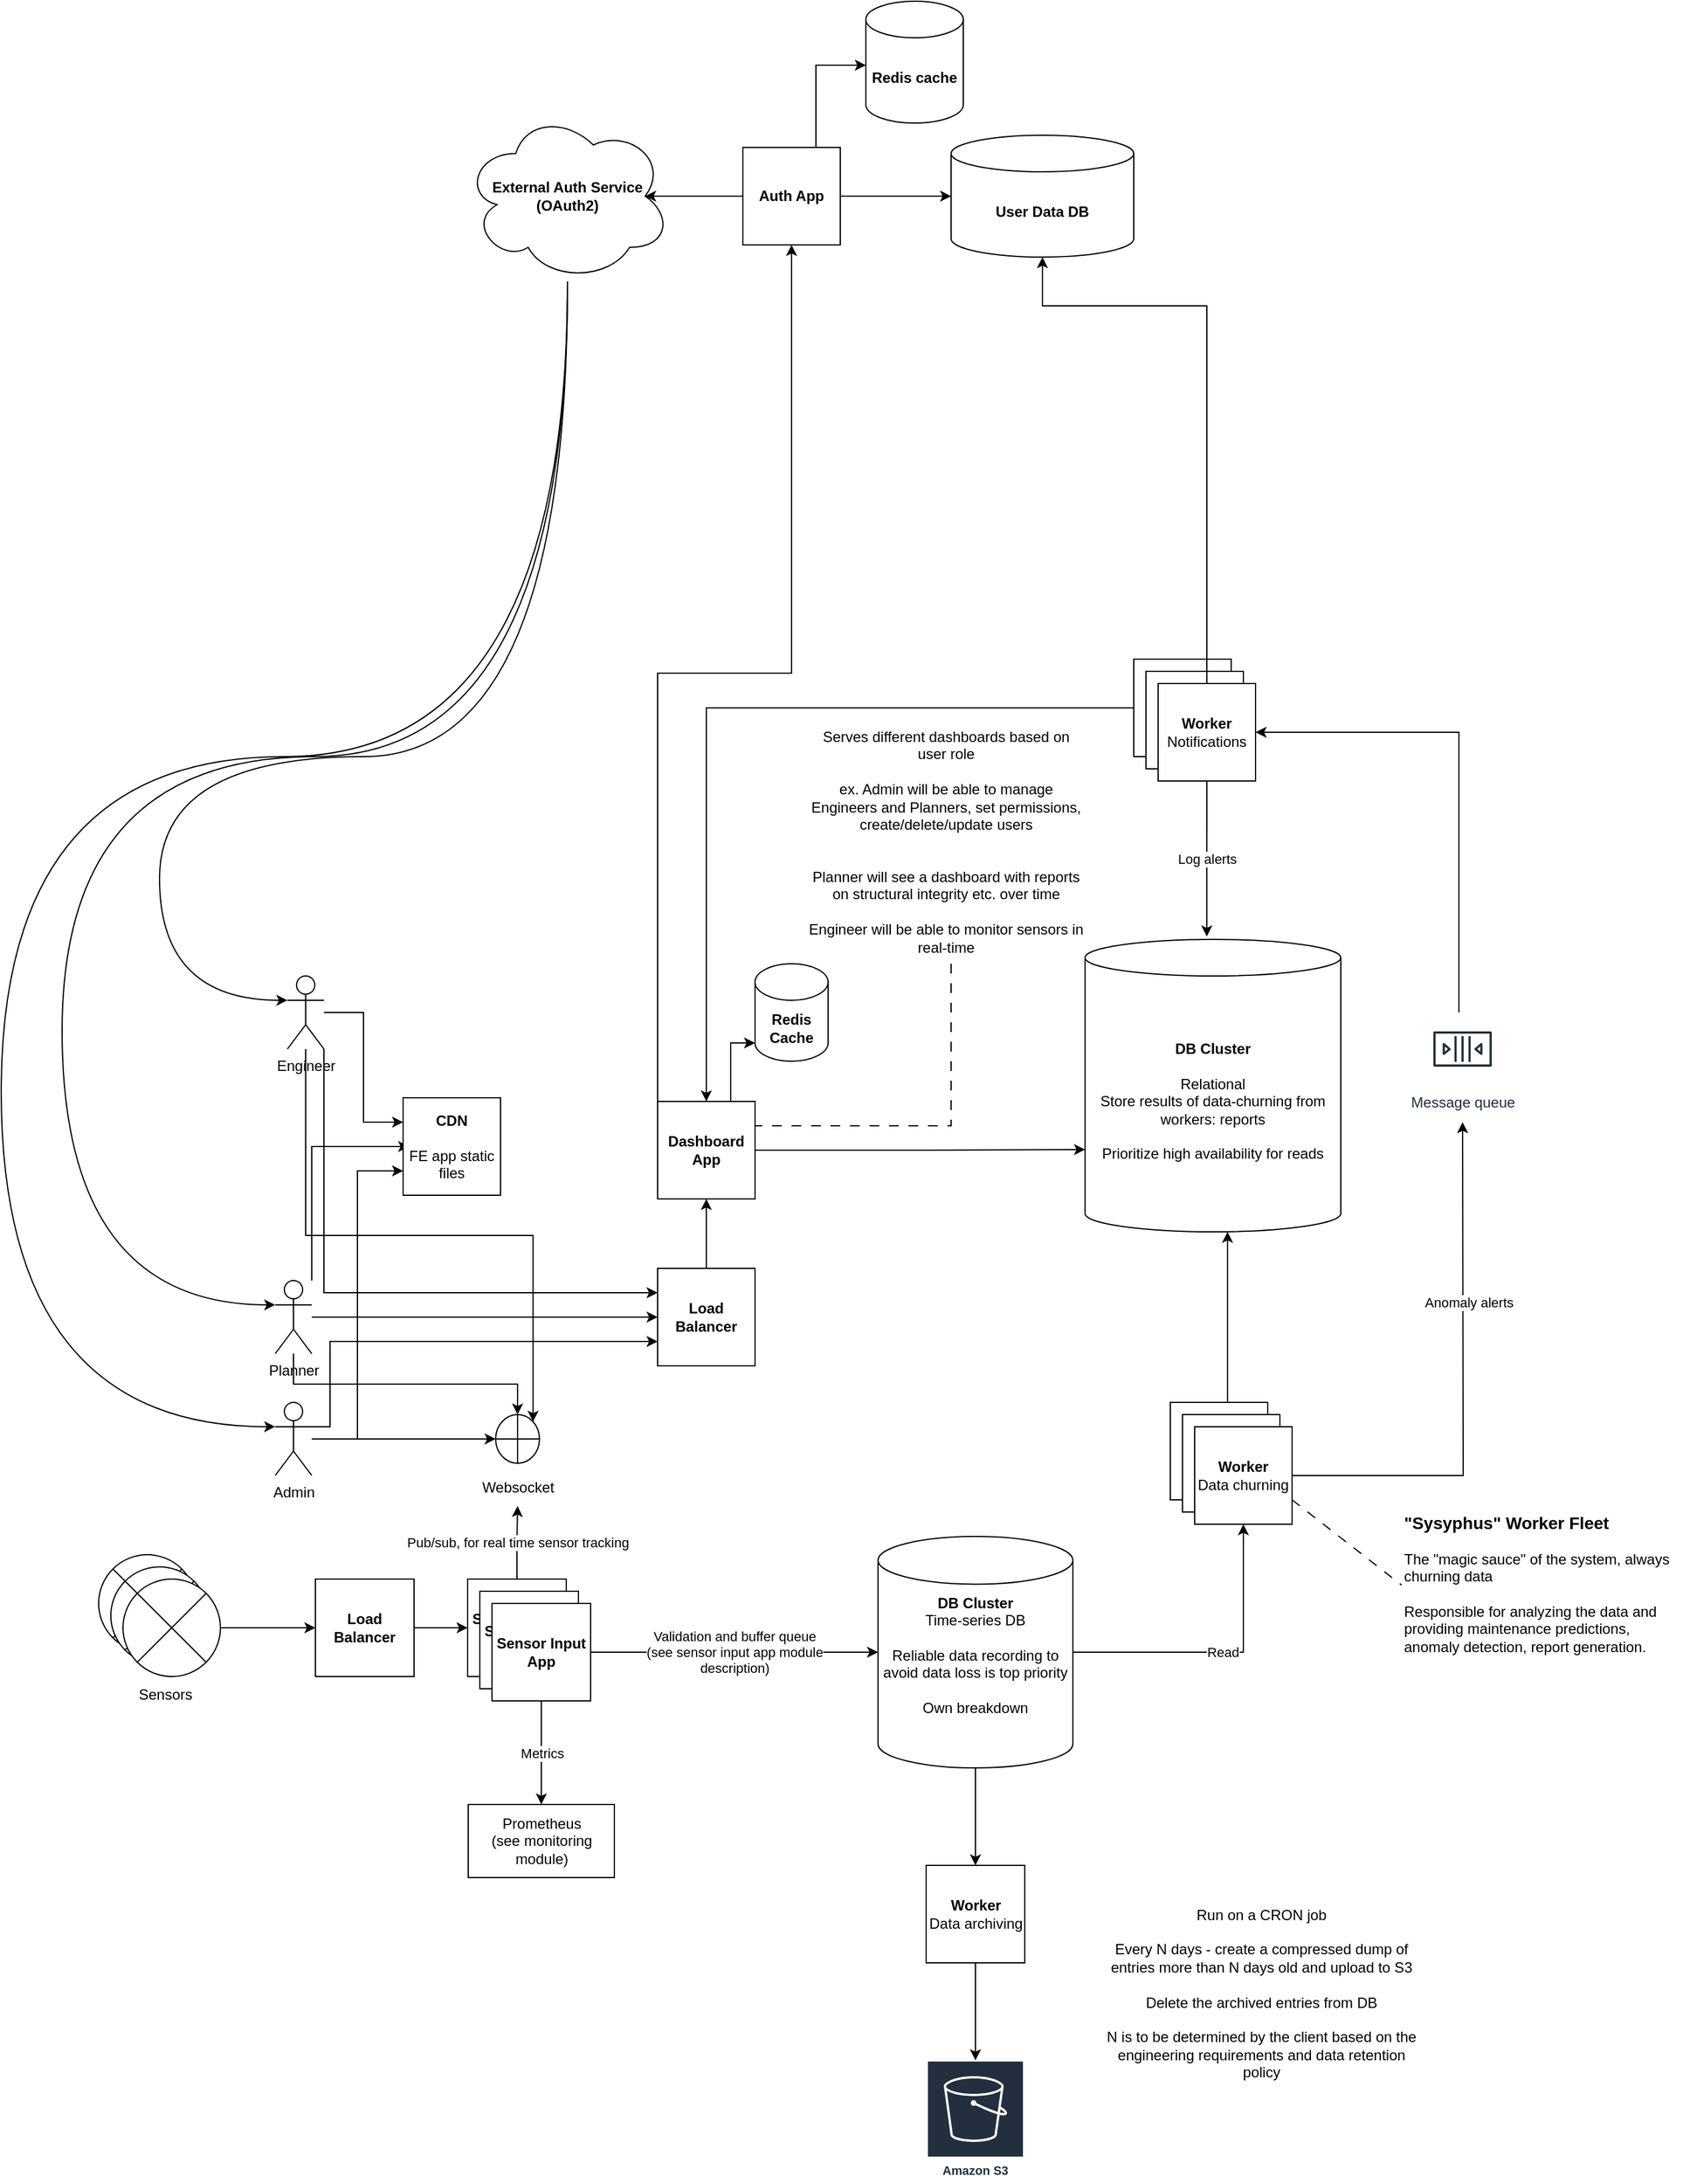 <mxfile version="26.0.8">
  <diagram name="Page-1" id="T7-2kkc5fTMEt4OdFops">
    <mxGraphModel dx="1642" dy="1595" grid="1" gridSize="10" guides="1" tooltips="1" connect="1" arrows="1" fold="1" page="0" pageScale="1" pageWidth="850" pageHeight="1100" math="0" shadow="0">
      <root>
        <mxCell id="0" />
        <mxCell id="1" parent="0" />
        <mxCell id="Ek_r109Na2GJmbcFJiNA-13" style="edgeStyle=orthogonalEdgeStyle;rounded=0;orthogonalLoop=1;jettySize=auto;html=1;entryX=0;entryY=0.5;entryDx=0;entryDy=0;" parent="1" edge="1">
          <mxGeometry relative="1" as="geometry">
            <mxPoint x="105" y="320" as="sourcePoint" />
            <mxPoint x="185" y="210" as="targetPoint" />
            <Array as="points">
              <mxPoint x="105" y="210" />
            </Array>
          </mxGeometry>
        </mxCell>
        <mxCell id="Ek_r109Na2GJmbcFJiNA-93" style="edgeStyle=orthogonalEdgeStyle;rounded=0;orthogonalLoop=1;jettySize=auto;html=1;entryX=0;entryY=0.5;entryDx=0;entryDy=0;" parent="1" source="Ek_r109Na2GJmbcFJiNA-1" target="Ek_r109Na2GJmbcFJiNA-92" edge="1">
          <mxGeometry relative="1" as="geometry" />
        </mxCell>
        <mxCell id="QX9uLB6ceYBl45-aGuLl-9" style="edgeStyle=elbowEdgeStyle;rounded=0;orthogonalLoop=1;jettySize=auto;elbow=vertical;html=1;entryX=0.5;entryY=0;entryDx=0;entryDy=0;" edge="1" parent="1" source="Ek_r109Na2GJmbcFJiNA-1" target="Ek_r109Na2GJmbcFJiNA-105">
          <mxGeometry relative="1" as="geometry" />
        </mxCell>
        <mxCell id="Ek_r109Na2GJmbcFJiNA-1" value="Planner" style="shape=umlActor;verticalLabelPosition=bottom;verticalAlign=top;html=1;outlineConnect=0;" parent="1" vertex="1">
          <mxGeometry x="75" y="320" width="30" height="60" as="geometry" />
        </mxCell>
        <mxCell id="Ek_r109Na2GJmbcFJiNA-5" value="" style="shape=sumEllipse;perimeter=ellipsePerimeter;whiteSpace=wrap;html=1;backgroundOutline=1;" parent="1" vertex="1">
          <mxGeometry x="-70" y="545" width="80" height="80" as="geometry" />
        </mxCell>
        <mxCell id="Ek_r109Na2GJmbcFJiNA-7" value="&lt;div&gt;&lt;b&gt;CDN&lt;/b&gt;&lt;/div&gt;&lt;div&gt;&lt;br&gt;&lt;/div&gt;&lt;div&gt;FE app static files&lt;br&gt;&lt;/div&gt;" style="whiteSpace=wrap;html=1;aspect=fixed;" parent="1" vertex="1">
          <mxGeometry x="180" y="170" width="80" height="80" as="geometry" />
        </mxCell>
        <mxCell id="Sgh43r2_wWoXZTdD6Gii-9" style="edgeStyle=orthogonalEdgeStyle;rounded=0;orthogonalLoop=1;jettySize=auto;html=1;exitX=0;exitY=0;exitDx=0;exitDy=0;entryX=0.5;entryY=1;entryDx=0;entryDy=0;" parent="1" source="Ek_r109Na2GJmbcFJiNA-8" target="Sgh43r2_wWoXZTdD6Gii-7" edge="1">
          <mxGeometry relative="1" as="geometry" />
        </mxCell>
        <mxCell id="Ek_r109Na2GJmbcFJiNA-8" value="&lt;div&gt;&lt;b&gt;Dashboard&lt;/b&gt;&lt;/div&gt;&lt;div&gt;&lt;b&gt;App&lt;br&gt;&lt;/b&gt;&lt;/div&gt;" style="whiteSpace=wrap;html=1;aspect=fixed;" parent="1" vertex="1">
          <mxGeometry x="389" y="173" width="80" height="80" as="geometry" />
        </mxCell>
        <mxCell id="QX9uLB6ceYBl45-aGuLl-4" value="Pub/sub, for real time sensor tracking" style="edgeStyle=orthogonalEdgeStyle;rounded=0;orthogonalLoop=1;jettySize=auto;html=1;" edge="1" parent="1" source="Ek_r109Na2GJmbcFJiNA-9" target="Ek_r109Na2GJmbcFJiNA-106">
          <mxGeometry relative="1" as="geometry" />
        </mxCell>
        <mxCell id="Ek_r109Na2GJmbcFJiNA-9" value="&lt;div&gt;&lt;b&gt;Sensor Input &lt;br&gt;&lt;/b&gt;&lt;/div&gt;&lt;div&gt;&lt;b&gt;App&lt;br&gt;&lt;/b&gt;&lt;/div&gt;" style="whiteSpace=wrap;html=1;aspect=fixed;" parent="1" vertex="1">
          <mxGeometry x="233" y="565" width="81" height="80" as="geometry" />
        </mxCell>
        <mxCell id="Ek_r109Na2GJmbcFJiNA-18" style="edgeStyle=orthogonalEdgeStyle;rounded=0;orthogonalLoop=1;jettySize=auto;html=1;entryX=0;entryY=0.5;entryDx=0;entryDy=0;" parent="1" source="Ek_r109Na2GJmbcFJiNA-14" target="Ek_r109Na2GJmbcFJiNA-9" edge="1">
          <mxGeometry relative="1" as="geometry" />
        </mxCell>
        <mxCell id="Ek_r109Na2GJmbcFJiNA-14" value="&lt;div&gt;&lt;b&gt;Load Balancer&lt;/b&gt;&lt;/div&gt;" style="whiteSpace=wrap;html=1;aspect=fixed;" parent="1" vertex="1">
          <mxGeometry x="108" y="565" width="81" height="80" as="geometry" />
        </mxCell>
        <mxCell id="Ek_r109Na2GJmbcFJiNA-16" value="&lt;div&gt;&lt;b&gt;Sensor Input &lt;br&gt;&lt;/b&gt;&lt;/div&gt;&lt;div&gt;&lt;b&gt;App&lt;br&gt;&lt;/b&gt;&lt;/div&gt;" style="whiteSpace=wrap;html=1;aspect=fixed;" parent="1" vertex="1">
          <mxGeometry x="243" y="575" width="81" height="80" as="geometry" />
        </mxCell>
        <mxCell id="QX9uLB6ceYBl45-aGuLl-3" value="Metrics" style="edgeStyle=orthogonalEdgeStyle;rounded=0;orthogonalLoop=1;jettySize=auto;html=1;entryX=0.5;entryY=0;entryDx=0;entryDy=0;" edge="1" parent="1" source="Ek_r109Na2GJmbcFJiNA-17" target="QX9uLB6ceYBl45-aGuLl-2">
          <mxGeometry relative="1" as="geometry" />
        </mxCell>
        <mxCell id="Ek_r109Na2GJmbcFJiNA-17" value="&lt;div&gt;&lt;b&gt;Sensor Input &lt;br&gt;&lt;/b&gt;&lt;/div&gt;&lt;div&gt;&lt;b&gt;App&lt;br&gt;&lt;/b&gt;&lt;/div&gt;" style="whiteSpace=wrap;html=1;aspect=fixed;" parent="1" vertex="1">
          <mxGeometry x="253" y="585" width="81" height="80" as="geometry" />
        </mxCell>
        <mxCell id="Ek_r109Na2GJmbcFJiNA-19" value="Sensors" style="text;html=1;align=center;verticalAlign=middle;whiteSpace=wrap;rounded=0;" parent="1" vertex="1">
          <mxGeometry x="-45" y="645" width="60" height="30" as="geometry" />
        </mxCell>
        <mxCell id="Ek_r109Na2GJmbcFJiNA-20" value="" style="shape=sumEllipse;perimeter=ellipsePerimeter;whiteSpace=wrap;html=1;backgroundOutline=1;" parent="1" vertex="1">
          <mxGeometry x="-60" y="555" width="80" height="80" as="geometry" />
        </mxCell>
        <mxCell id="Ek_r109Na2GJmbcFJiNA-22" value="" style="edgeStyle=orthogonalEdgeStyle;rounded=0;orthogonalLoop=1;jettySize=auto;html=1;" parent="1" source="Ek_r109Na2GJmbcFJiNA-21" target="Ek_r109Na2GJmbcFJiNA-14" edge="1">
          <mxGeometry relative="1" as="geometry" />
        </mxCell>
        <mxCell id="Ek_r109Na2GJmbcFJiNA-21" value="" style="shape=sumEllipse;perimeter=ellipsePerimeter;whiteSpace=wrap;html=1;backgroundOutline=1;" parent="1" vertex="1">
          <mxGeometry x="-50" y="565" width="80" height="80" as="geometry" />
        </mxCell>
        <mxCell id="Ek_r109Na2GJmbcFJiNA-35" value="Read" style="edgeStyle=orthogonalEdgeStyle;rounded=0;orthogonalLoop=1;jettySize=auto;html=1;exitX=1;exitY=0.5;exitDx=0;exitDy=0;exitPerimeter=0;entryX=0.5;entryY=1;entryDx=0;entryDy=0;" parent="1" source="Ek_r109Na2GJmbcFJiNA-27" target="Ek_r109Na2GJmbcFJiNA-34" edge="1">
          <mxGeometry relative="1" as="geometry" />
        </mxCell>
        <mxCell id="Ek_r109Na2GJmbcFJiNA-83" style="edgeStyle=orthogonalEdgeStyle;rounded=0;orthogonalLoop=1;jettySize=auto;html=1;exitX=0.5;exitY=1;exitDx=0;exitDy=0;exitPerimeter=0;entryX=0.5;entryY=0;entryDx=0;entryDy=0;" parent="1" source="Ek_r109Na2GJmbcFJiNA-27" target="Ek_r109Na2GJmbcFJiNA-81" edge="1">
          <mxGeometry relative="1" as="geometry" />
        </mxCell>
        <mxCell id="Ek_r109Na2GJmbcFJiNA-27" value="&lt;div&gt;&lt;b&gt;DB Cluster&lt;/b&gt;&lt;/div&gt;&lt;div&gt;Time-series DB&lt;/div&gt;&lt;div&gt;&lt;br&gt;&lt;/div&gt;&lt;div&gt;Reliable data recording to avoid data loss is top priority&lt;br&gt;&lt;/div&gt;&lt;div&gt;&lt;br&gt;&lt;/div&gt;&lt;div&gt;Own breakdown&lt;br&gt;&lt;/div&gt;&lt;div&gt;&lt;br&gt;&lt;/div&gt;&lt;div&gt;&lt;br&gt;&lt;/div&gt;" style="shape=cylinder3;whiteSpace=wrap;html=1;boundedLbl=1;backgroundOutline=1;size=19.6;" parent="1" vertex="1">
          <mxGeometry x="570" y="530" width="160" height="190" as="geometry" />
        </mxCell>
        <mxCell id="Ek_r109Na2GJmbcFJiNA-31" value="&lt;div&gt;Validation and buffer queue&lt;/div&gt;&lt;div&gt;(see sensor input app module&lt;/div&gt;&lt;div&gt;description)&lt;br&gt;&lt;/div&gt;" style="edgeStyle=orthogonalEdgeStyle;rounded=0;orthogonalLoop=1;jettySize=auto;html=1;exitX=1;exitY=0.5;exitDx=0;exitDy=0;entryX=0;entryY=0.5;entryDx=0;entryDy=0;entryPerimeter=0;" parent="1" source="Ek_r109Na2GJmbcFJiNA-17" target="Ek_r109Na2GJmbcFJiNA-27" edge="1">
          <mxGeometry relative="1" as="geometry" />
        </mxCell>
        <mxCell id="Ek_r109Na2GJmbcFJiNA-32" value="" style="whiteSpace=wrap;html=1;aspect=fixed;" parent="1" vertex="1">
          <mxGeometry x="810" y="420" width="80" height="80" as="geometry" />
        </mxCell>
        <mxCell id="Ek_r109Na2GJmbcFJiNA-33" value="" style="whiteSpace=wrap;html=1;aspect=fixed;" parent="1" vertex="1">
          <mxGeometry x="820" y="430" width="80" height="80" as="geometry" />
        </mxCell>
        <mxCell id="Ek_r109Na2GJmbcFJiNA-54" style="rounded=0;orthogonalLoop=1;jettySize=auto;html=1;exitX=1;exitY=0.75;exitDx=0;exitDy=0;entryX=0;entryY=0.5;entryDx=0;entryDy=0;endArrow=none;startFill=0;dashed=1;dashPattern=8 8;" parent="1" source="Ek_r109Na2GJmbcFJiNA-34" target="Ek_r109Na2GJmbcFJiNA-52" edge="1">
          <mxGeometry relative="1" as="geometry" />
        </mxCell>
        <mxCell id="Ek_r109Na2GJmbcFJiNA-69" style="edgeStyle=orthogonalEdgeStyle;rounded=0;orthogonalLoop=1;jettySize=auto;html=1;" parent="1" source="Ek_r109Na2GJmbcFJiNA-34" edge="1">
          <mxGeometry relative="1" as="geometry">
            <mxPoint x="1050" y="190" as="targetPoint" />
          </mxGeometry>
        </mxCell>
        <mxCell id="Ek_r109Na2GJmbcFJiNA-72" value="Anomaly alerts" style="edgeLabel;html=1;align=center;verticalAlign=middle;resizable=0;points=[];" parent="Ek_r109Na2GJmbcFJiNA-69" vertex="1" connectable="0">
          <mxGeometry x="0.313" y="-4" relative="1" as="geometry">
            <mxPoint as="offset" />
          </mxGeometry>
        </mxCell>
        <mxCell id="Ek_r109Na2GJmbcFJiNA-34" value="&lt;div&gt;&lt;b&gt;Worker&lt;/b&gt;&lt;/div&gt;Data churning" style="whiteSpace=wrap;html=1;aspect=fixed;" parent="1" vertex="1">
          <mxGeometry x="830" y="440" width="80" height="80" as="geometry" />
        </mxCell>
        <mxCell id="Ek_r109Na2GJmbcFJiNA-36" value="&lt;div&gt;&lt;b&gt;DB Cluster&lt;/b&gt;&lt;/div&gt;&lt;br&gt;&lt;div&gt;Relational&lt;/div&gt;&lt;div&gt;Store results of data-churning from workers: reports&lt;br&gt;&lt;/div&gt;&lt;div&gt;&lt;br&gt;&lt;/div&gt;&lt;div&gt;Prioritize high availability for reads&lt;/div&gt;" style="shape=cylinder3;whiteSpace=wrap;html=1;boundedLbl=1;backgroundOutline=1;size=15;" parent="1" vertex="1">
          <mxGeometry x="740" y="40" width="210" height="240" as="geometry" />
        </mxCell>
        <mxCell id="Ek_r109Na2GJmbcFJiNA-38" style="edgeStyle=orthogonalEdgeStyle;rounded=0;orthogonalLoop=1;jettySize=auto;html=1;exitX=0.5;exitY=0;exitDx=0;exitDy=0;entryX=0.5;entryY=1;entryDx=0;entryDy=0;entryPerimeter=0;" parent="1" edge="1">
          <mxGeometry relative="1" as="geometry">
            <mxPoint x="862.0" y="420" as="sourcePoint" />
            <mxPoint x="857" y="280.0" as="targetPoint" />
            <Array as="points">
              <mxPoint x="857" y="420" />
            </Array>
          </mxGeometry>
        </mxCell>
        <mxCell id="Ek_r109Na2GJmbcFJiNA-40" style="edgeStyle=orthogonalEdgeStyle;rounded=0;orthogonalLoop=1;jettySize=auto;html=1;exitX=1;exitY=0.5;exitDx=0;exitDy=0;entryX=0;entryY=0;entryDx=0;entryDy=172.5;entryPerimeter=0;" parent="1" source="Ek_r109Na2GJmbcFJiNA-8" target="Ek_r109Na2GJmbcFJiNA-36" edge="1">
          <mxGeometry relative="1" as="geometry" />
        </mxCell>
        <mxCell id="Ek_r109Na2GJmbcFJiNA-41" value="Redis Cache" style="shape=cylinder3;whiteSpace=wrap;html=1;boundedLbl=1;backgroundOutline=1;size=15;fontStyle=1" parent="1" vertex="1">
          <mxGeometry x="469" y="60" width="60" height="80" as="geometry" />
        </mxCell>
        <mxCell id="Ek_r109Na2GJmbcFJiNA-42" style="edgeStyle=orthogonalEdgeStyle;rounded=0;orthogonalLoop=1;jettySize=auto;html=1;exitX=0.75;exitY=0;exitDx=0;exitDy=0;entryX=0;entryY=1;entryDx=0;entryDy=-15;entryPerimeter=0;" parent="1" source="Ek_r109Na2GJmbcFJiNA-8" target="Ek_r109Na2GJmbcFJiNA-41" edge="1">
          <mxGeometry relative="1" as="geometry" />
        </mxCell>
        <mxCell id="Ek_r109Na2GJmbcFJiNA-104" style="edgeStyle=orthogonalEdgeStyle;rounded=0;orthogonalLoop=1;jettySize=auto;html=1;entryX=0.5;entryY=0;entryDx=0;entryDy=0;" parent="1" source="Ek_r109Na2GJmbcFJiNA-43" target="Ek_r109Na2GJmbcFJiNA-8" edge="1">
          <mxGeometry relative="1" as="geometry" />
        </mxCell>
        <mxCell id="Ek_r109Na2GJmbcFJiNA-43" value="" style="whiteSpace=wrap;html=1;aspect=fixed;" parent="1" vertex="1">
          <mxGeometry x="780" y="-190" width="80" height="80" as="geometry" />
        </mxCell>
        <mxCell id="Ek_r109Na2GJmbcFJiNA-44" value="" style="whiteSpace=wrap;html=1;aspect=fixed;" parent="1" vertex="1">
          <mxGeometry x="790" y="-180" width="80" height="80" as="geometry" />
        </mxCell>
        <mxCell id="Ek_r109Na2GJmbcFJiNA-45" value="&lt;div&gt;&lt;b&gt;Worker&lt;/b&gt;&lt;/div&gt;Notifications" style="whiteSpace=wrap;html=1;aspect=fixed;" parent="1" vertex="1">
          <mxGeometry x="800" y="-170" width="80" height="80" as="geometry" />
        </mxCell>
        <mxCell id="Ek_r109Na2GJmbcFJiNA-46" value="Log alerts" style="edgeStyle=orthogonalEdgeStyle;rounded=0;orthogonalLoop=1;jettySize=auto;html=1;exitX=0.5;exitY=1;exitDx=0;exitDy=0;entryX=0.476;entryY=-0.01;entryDx=0;entryDy=0;entryPerimeter=0;" parent="1" source="Ek_r109Na2GJmbcFJiNA-45" target="Ek_r109Na2GJmbcFJiNA-36" edge="1">
          <mxGeometry relative="1" as="geometry" />
        </mxCell>
        <mxCell id="Ek_r109Na2GJmbcFJiNA-52" value="&lt;h3&gt;&lt;b&gt;&quot;Sysyphus&quot; Worker Fleet&lt;/b&gt;&lt;/h3&gt;&lt;div&gt;The &quot;magic sauce&quot; of the system, always churning data&lt;br&gt;&lt;/div&gt;&lt;div&gt;&lt;br&gt;&lt;/div&gt;&lt;div&gt;Responsible for analyzing the data and providing maintenance predictions, anomaly detection, report generation.&lt;/div&gt;&lt;div&gt;&lt;br&gt;&lt;/div&gt;&lt;div&gt;&lt;br&gt;&lt;/div&gt;&lt;div&gt;&lt;br&gt;&lt;/div&gt;&lt;div&gt;&lt;br&gt;&lt;/div&gt;" style="text;html=1;whiteSpace=wrap;overflow=hidden;rounded=0;" parent="1" vertex="1">
          <mxGeometry x="1000" y="490" width="230" height="160" as="geometry" />
        </mxCell>
        <mxCell id="Ek_r109Na2GJmbcFJiNA-70" style="edgeStyle=orthogonalEdgeStyle;rounded=0;orthogonalLoop=1;jettySize=auto;html=1;entryX=1;entryY=0.5;entryDx=0;entryDy=0;" parent="1" source="Ek_r109Na2GJmbcFJiNA-71" target="Ek_r109Na2GJmbcFJiNA-45" edge="1">
          <mxGeometry relative="1" as="geometry">
            <mxPoint x="1046.75" y="100" as="sourcePoint" />
            <Array as="points">
              <mxPoint x="1047" y="-130" />
            </Array>
          </mxGeometry>
        </mxCell>
        <mxCell id="Ek_r109Na2GJmbcFJiNA-71" value="Message queue" style="sketch=0;outlineConnect=0;fontColor=#232F3E;gradientColor=none;strokeColor=#232F3E;fillColor=#ffffff;dashed=0;verticalLabelPosition=bottom;verticalAlign=top;align=center;html=1;fontSize=12;fontStyle=0;aspect=fixed;shape=mxgraph.aws4.resourceIcon;resIcon=mxgraph.aws4.queue;" parent="1" vertex="1">
          <mxGeometry x="1020" y="100" width="60" height="60" as="geometry" />
        </mxCell>
        <mxCell id="Ek_r109Na2GJmbcFJiNA-73" value="&lt;b&gt;User Data DB&lt;br&gt;&lt;/b&gt;" style="shape=cylinder3;whiteSpace=wrap;html=1;boundedLbl=1;backgroundOutline=1;size=15;" parent="1" vertex="1">
          <mxGeometry x="630" y="-620" width="150" height="100" as="geometry" />
        </mxCell>
        <mxCell id="Ek_r109Na2GJmbcFJiNA-84" style="edgeStyle=orthogonalEdgeStyle;rounded=0;orthogonalLoop=1;jettySize=auto;html=1;exitX=0.5;exitY=1;exitDx=0;exitDy=0;" parent="1" source="Ek_r109Na2GJmbcFJiNA-81" target="Ek_r109Na2GJmbcFJiNA-82" edge="1">
          <mxGeometry relative="1" as="geometry" />
        </mxCell>
        <mxCell id="Ek_r109Na2GJmbcFJiNA-81" value="&lt;b&gt;Worker&lt;/b&gt;&lt;br&gt;&lt;div&gt;Data archiving&lt;/div&gt;" style="whiteSpace=wrap;html=1;aspect=fixed;" parent="1" vertex="1">
          <mxGeometry x="609.5" y="800" width="81" height="80" as="geometry" />
        </mxCell>
        <mxCell id="Ek_r109Na2GJmbcFJiNA-82" value="Amazon S3" style="sketch=0;outlineConnect=0;fontColor=#232F3E;gradientColor=none;strokeColor=#ffffff;fillColor=#232F3E;dashed=0;verticalLabelPosition=middle;verticalAlign=bottom;align=center;html=1;whiteSpace=wrap;fontSize=10;fontStyle=1;spacing=3;shape=mxgraph.aws4.productIcon;prIcon=mxgraph.aws4.s3;" parent="1" vertex="1">
          <mxGeometry x="610" y="960" width="80" height="100" as="geometry" />
        </mxCell>
        <mxCell id="Ek_r109Na2GJmbcFJiNA-111" style="edgeStyle=orthogonalEdgeStyle;rounded=0;orthogonalLoop=1;jettySize=auto;html=1;exitX=1;exitY=1;exitDx=0;exitDy=0;exitPerimeter=0;entryX=0;entryY=0.25;entryDx=0;entryDy=0;" parent="1" source="Ek_r109Na2GJmbcFJiNA-86" target="Ek_r109Na2GJmbcFJiNA-92" edge="1">
          <mxGeometry relative="1" as="geometry" />
        </mxCell>
        <mxCell id="Ek_r109Na2GJmbcFJiNA-114" style="edgeStyle=orthogonalEdgeStyle;rounded=0;orthogonalLoop=1;jettySize=auto;html=1;entryX=0;entryY=0.25;entryDx=0;entryDy=0;" parent="1" source="Ek_r109Na2GJmbcFJiNA-86" target="Ek_r109Na2GJmbcFJiNA-7" edge="1">
          <mxGeometry relative="1" as="geometry" />
        </mxCell>
        <mxCell id="QX9uLB6ceYBl45-aGuLl-10" style="edgeStyle=elbowEdgeStyle;rounded=0;orthogonalLoop=1;jettySize=auto;elbow=vertical;html=1;entryX=1;entryY=0;entryDx=0;entryDy=0;" edge="1" parent="1" source="Ek_r109Na2GJmbcFJiNA-86" target="Ek_r109Na2GJmbcFJiNA-105">
          <mxGeometry relative="1" as="geometry" />
        </mxCell>
        <mxCell id="Ek_r109Na2GJmbcFJiNA-86" value="Engineer" style="shape=umlActor;verticalLabelPosition=bottom;verticalAlign=top;html=1;outlineConnect=0;" parent="1" vertex="1">
          <mxGeometry x="85" y="70" width="30" height="60" as="geometry" />
        </mxCell>
        <mxCell id="Ek_r109Na2GJmbcFJiNA-94" style="edgeStyle=orthogonalEdgeStyle;rounded=0;orthogonalLoop=1;jettySize=auto;html=1;entryX=0.5;entryY=1;entryDx=0;entryDy=0;" parent="1" source="Ek_r109Na2GJmbcFJiNA-92" target="Ek_r109Na2GJmbcFJiNA-8" edge="1">
          <mxGeometry relative="1" as="geometry" />
        </mxCell>
        <mxCell id="Ek_r109Na2GJmbcFJiNA-92" value="&lt;b&gt;Load Balancer&lt;/b&gt;" style="whiteSpace=wrap;html=1;aspect=fixed;" parent="1" vertex="1">
          <mxGeometry x="389" y="310" width="80" height="80" as="geometry" />
        </mxCell>
        <mxCell id="Ek_r109Na2GJmbcFJiNA-112" style="edgeStyle=orthogonalEdgeStyle;rounded=0;orthogonalLoop=1;jettySize=auto;html=1;exitX=1;exitY=0.333;exitDx=0;exitDy=0;exitPerimeter=0;entryX=0;entryY=0.75;entryDx=0;entryDy=0;" parent="1" source="Ek_r109Na2GJmbcFJiNA-95" target="Ek_r109Na2GJmbcFJiNA-92" edge="1">
          <mxGeometry relative="1" as="geometry">
            <Array as="points">
              <mxPoint x="120" y="370" />
            </Array>
          </mxGeometry>
        </mxCell>
        <mxCell id="Ek_r109Na2GJmbcFJiNA-115" style="edgeStyle=orthogonalEdgeStyle;rounded=0;orthogonalLoop=1;jettySize=auto;html=1;entryX=0;entryY=0.75;entryDx=0;entryDy=0;" parent="1" source="Ek_r109Na2GJmbcFJiNA-95" target="Ek_r109Na2GJmbcFJiNA-7" edge="1">
          <mxGeometry relative="1" as="geometry" />
        </mxCell>
        <mxCell id="QX9uLB6ceYBl45-aGuLl-8" style="edgeStyle=elbowEdgeStyle;rounded=0;orthogonalLoop=1;jettySize=auto;elbow=vertical;html=1;entryX=0;entryY=0.5;entryDx=0;entryDy=0;" edge="1" parent="1" source="Ek_r109Na2GJmbcFJiNA-95" target="Ek_r109Na2GJmbcFJiNA-105">
          <mxGeometry relative="1" as="geometry" />
        </mxCell>
        <mxCell id="Ek_r109Na2GJmbcFJiNA-95" value="Admin" style="shape=umlActor;verticalLabelPosition=bottom;verticalAlign=top;html=1;outlineConnect=0;" parent="1" vertex="1">
          <mxGeometry x="75" y="420" width="30" height="60" as="geometry" />
        </mxCell>
        <mxCell id="Ek_r109Na2GJmbcFJiNA-116" style="edgeStyle=orthogonalEdgeStyle;rounded=0;orthogonalLoop=1;jettySize=auto;html=1;entryX=1;entryY=0.25;entryDx=0;entryDy=0;endArrow=none;startFill=0;dashed=1;dashPattern=8 8;" parent="1" source="Ek_r109Na2GJmbcFJiNA-98" target="Ek_r109Na2GJmbcFJiNA-8" edge="1">
          <mxGeometry relative="1" as="geometry">
            <Array as="points">
              <mxPoint x="630" y="193" />
            </Array>
          </mxGeometry>
        </mxCell>
        <mxCell id="Ek_r109Na2GJmbcFJiNA-98" value="&lt;div&gt;Serves different dashboards based on user role&lt;/div&gt;&lt;div&gt;&lt;br&gt;&lt;/div&gt;&lt;div&gt;ex. Admin will be able to manage Engineers and Planners, set permissions, create/delete/update users&lt;br&gt;&lt;/div&gt;&lt;div&gt;&lt;br&gt;&lt;/div&gt;&lt;div&gt;&lt;br&gt;&lt;/div&gt;&lt;div&gt;Planner will see a dashboard with reports on structural integrity etc. over time&lt;/div&gt;&lt;div&gt;&lt;br&gt;&lt;/div&gt;&lt;div&gt;Engineer will be able to monitor sensors in real-time&lt;/div&gt;" style="text;html=1;align=center;verticalAlign=middle;whiteSpace=wrap;rounded=0;" parent="1" vertex="1">
          <mxGeometry x="510.5" y="-140" width="229.5" height="200" as="geometry" />
        </mxCell>
        <mxCell id="Ek_r109Na2GJmbcFJiNA-105" value="" style="shape=orEllipse;perimeter=ellipsePerimeter;whiteSpace=wrap;html=1;backgroundOutline=1;" parent="1" vertex="1">
          <mxGeometry x="256" y="430" width="36" height="40" as="geometry" />
        </mxCell>
        <mxCell id="Ek_r109Na2GJmbcFJiNA-106" value="Websocket" style="text;html=1;align=center;verticalAlign=middle;resizable=0;points=[];autosize=1;strokeColor=none;fillColor=none;" parent="1" vertex="1">
          <mxGeometry x="234" y="475" width="80" height="30" as="geometry" />
        </mxCell>
        <mxCell id="Ek_r109Na2GJmbcFJiNA-117" value="&lt;div&gt;Run on a CRON job&lt;/div&gt;&lt;div&gt;&lt;br&gt;&lt;/div&gt;&lt;div&gt;Every N days - create a compressed dump of entries more than N days old and upload to S3&lt;/div&gt;&lt;div&gt;&lt;br&gt;&lt;/div&gt;&lt;div&gt;Delete the archived entries from DB&lt;/div&gt;&lt;div&gt;&lt;br&gt;&lt;/div&gt;&lt;div&gt;N is to be determined by the client based on the engineering requirements and data retention policy&lt;br&gt;&lt;/div&gt;" style="text;html=1;align=center;verticalAlign=middle;whiteSpace=wrap;rounded=0;" parent="1" vertex="1">
          <mxGeometry x="750" y="800" width="270" height="210" as="geometry" />
        </mxCell>
        <mxCell id="Sgh43r2_wWoXZTdD6Gii-1" value="&lt;b&gt;External Auth Service (OAuth2)&lt;/b&gt;" style="ellipse;shape=cloud;whiteSpace=wrap;html=1;" parent="1" vertex="1">
          <mxGeometry x="230" y="-640" width="170" height="140" as="geometry" />
        </mxCell>
        <mxCell id="Sgh43r2_wWoXZTdD6Gii-3" style="edgeStyle=orthogonalEdgeStyle;rounded=0;orthogonalLoop=1;jettySize=auto;html=1;entryX=0;entryY=0.333;entryDx=0;entryDy=0;entryPerimeter=0;curved=1;" parent="1" source="Sgh43r2_wWoXZTdD6Gii-1" target="Ek_r109Na2GJmbcFJiNA-86" edge="1">
          <mxGeometry relative="1" as="geometry">
            <Array as="points">
              <mxPoint x="315" y="-110" />
              <mxPoint x="-20" y="-110" />
              <mxPoint x="-20" y="90" />
            </Array>
          </mxGeometry>
        </mxCell>
        <mxCell id="Sgh43r2_wWoXZTdD6Gii-4" style="edgeStyle=orthogonalEdgeStyle;rounded=0;orthogonalLoop=1;jettySize=auto;html=1;entryX=0;entryY=0.333;entryDx=0;entryDy=0;entryPerimeter=0;curved=1;" parent="1" source="Sgh43r2_wWoXZTdD6Gii-1" target="Ek_r109Na2GJmbcFJiNA-1" edge="1">
          <mxGeometry relative="1" as="geometry">
            <Array as="points">
              <mxPoint x="-100" y="-110" />
              <mxPoint x="-100" y="340" />
            </Array>
          </mxGeometry>
        </mxCell>
        <mxCell id="Sgh43r2_wWoXZTdD6Gii-5" style="edgeStyle=orthogonalEdgeStyle;rounded=0;orthogonalLoop=1;jettySize=auto;html=1;entryX=0;entryY=0.333;entryDx=0;entryDy=0;entryPerimeter=0;curved=1;" parent="1" source="Sgh43r2_wWoXZTdD6Gii-1" target="Ek_r109Na2GJmbcFJiNA-95" edge="1">
          <mxGeometry relative="1" as="geometry">
            <Array as="points">
              <mxPoint x="-150" y="-110" />
              <mxPoint x="-150" y="440" />
            </Array>
          </mxGeometry>
        </mxCell>
        <mxCell id="Sgh43r2_wWoXZTdD6Gii-7" value="&lt;b&gt;Auth App&lt;/b&gt;" style="whiteSpace=wrap;html=1;aspect=fixed;" parent="1" vertex="1">
          <mxGeometry x="459" y="-610" width="80" height="80" as="geometry" />
        </mxCell>
        <mxCell id="Sgh43r2_wWoXZTdD6Gii-8" style="edgeStyle=orthogonalEdgeStyle;rounded=0;orthogonalLoop=1;jettySize=auto;html=1;entryX=0.875;entryY=0.5;entryDx=0;entryDy=0;entryPerimeter=0;" parent="1" source="Sgh43r2_wWoXZTdD6Gii-7" target="Sgh43r2_wWoXZTdD6Gii-1" edge="1">
          <mxGeometry relative="1" as="geometry" />
        </mxCell>
        <mxCell id="Sgh43r2_wWoXZTdD6Gii-10" style="edgeStyle=orthogonalEdgeStyle;rounded=0;orthogonalLoop=1;jettySize=auto;html=1;entryX=0;entryY=0.5;entryDx=0;entryDy=0;entryPerimeter=0;" parent="1" source="Sgh43r2_wWoXZTdD6Gii-7" target="Ek_r109Na2GJmbcFJiNA-73" edge="1">
          <mxGeometry relative="1" as="geometry" />
        </mxCell>
        <mxCell id="Sgh43r2_wWoXZTdD6Gii-11" value="&lt;b&gt;Redis cache&lt;br&gt;&lt;/b&gt;" style="shape=cylinder3;whiteSpace=wrap;html=1;boundedLbl=1;backgroundOutline=1;size=15;" parent="1" vertex="1">
          <mxGeometry x="560" y="-730" width="80" height="100" as="geometry" />
        </mxCell>
        <mxCell id="Sgh43r2_wWoXZTdD6Gii-12" style="edgeStyle=orthogonalEdgeStyle;rounded=0;orthogonalLoop=1;jettySize=auto;html=1;exitX=0.75;exitY=0;exitDx=0;exitDy=0;entryX=0;entryY=0;entryDx=0;entryDy=52.5;entryPerimeter=0;" parent="1" source="Sgh43r2_wWoXZTdD6Gii-7" target="Sgh43r2_wWoXZTdD6Gii-11" edge="1">
          <mxGeometry relative="1" as="geometry" />
        </mxCell>
        <mxCell id="Sgh43r2_wWoXZTdD6Gii-13" style="edgeStyle=orthogonalEdgeStyle;rounded=0;orthogonalLoop=1;jettySize=auto;html=1;entryX=0.5;entryY=1;entryDx=0;entryDy=0;entryPerimeter=0;" parent="1" source="Ek_r109Na2GJmbcFJiNA-45" target="Ek_r109Na2GJmbcFJiNA-73" edge="1">
          <mxGeometry relative="1" as="geometry">
            <Array as="points">
              <mxPoint x="840" y="-480" />
              <mxPoint x="705" y="-480" />
            </Array>
          </mxGeometry>
        </mxCell>
        <mxCell id="QX9uLB6ceYBl45-aGuLl-2" value="&lt;div&gt;Prometheus&lt;/div&gt;&lt;div&gt;(see monitoring module)&lt;br&gt;&lt;/div&gt;" style="rounded=0;whiteSpace=wrap;html=1;" vertex="1" parent="1">
          <mxGeometry x="233.5" y="750" width="120" height="60" as="geometry" />
        </mxCell>
      </root>
    </mxGraphModel>
  </diagram>
</mxfile>
